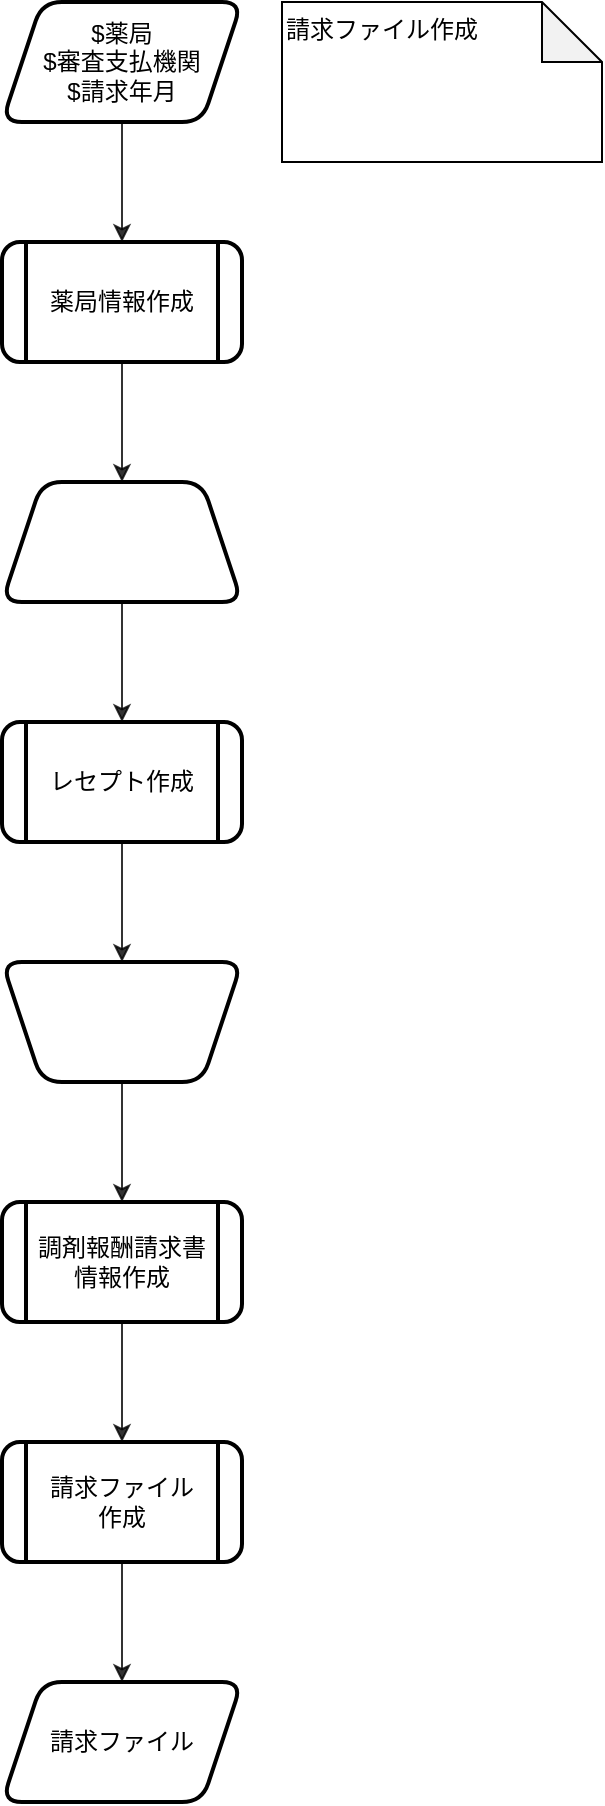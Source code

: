 <mxfile>
    <diagram id="Bw7fBSQwyuvwX_eZTn5h" name="2022-07-11">
        <mxGraphModel dx="8844" dy="6940" grid="1" gridSize="10" guides="1" tooltips="1" connect="1" arrows="1" fold="1" page="1" pageScale="1" pageWidth="827" pageHeight="1169" math="0" shadow="0">
            <root>
                <mxCell id="0"/>
                <mxCell id="1" parent="0"/>
                <mxCell id="424" value="" style="edgeStyle=none;html=1;strokeColor=default;opacity=80;" edge="1" parent="1" source="418" target="423">
                    <mxGeometry relative="1" as="geometry"/>
                </mxCell>
                <mxCell id="418" value="&lt;span style=&quot;text-align: left&quot;&gt;$薬局&lt;/span&gt;&lt;br&gt;$審査支払機関&lt;br&gt;&lt;span style=&quot;text-align: left&quot;&gt;$請求年月&lt;br&gt;&lt;/span&gt;" style="shape=parallelogram;perimeter=parallelogramPerimeter;whiteSpace=wrap;html=1;fixedSize=1;strokeWidth=2;shadow=0;sketch=0;rounded=1;" vertex="1" parent="1">
                    <mxGeometry x="-1300" y="350" width="120" height="60" as="geometry"/>
                </mxCell>
                <mxCell id="422" value="&lt;div style=&quot;&quot;&gt;&lt;span&gt;請求ファイル作成&lt;br&gt;&lt;br&gt;&lt;/span&gt;&lt;/div&gt;" style="shape=note;whiteSpace=wrap;html=1;backgroundOutline=1;darkOpacity=0.05;align=left;verticalAlign=top;" vertex="1" parent="1">
                    <mxGeometry x="-1160" y="350" width="160" height="80" as="geometry"/>
                </mxCell>
                <mxCell id="426" value="" style="edgeStyle=none;html=1;strokeColor=default;opacity=80;" edge="1" parent="1" source="423" target="425">
                    <mxGeometry relative="1" as="geometry"/>
                </mxCell>
                <mxCell id="423" value="薬局情報作成" style="shape=process;whiteSpace=wrap;html=1;backgroundOutline=1;strokeWidth=2;shadow=0;sketch=0;rounded=1;" vertex="1" parent="1">
                    <mxGeometry x="-1300" y="470" width="120" height="60" as="geometry"/>
                </mxCell>
                <mxCell id="428" value="" style="edgeStyle=none;html=1;strokeColor=default;opacity=80;" edge="1" parent="1" source="425" target="427">
                    <mxGeometry relative="1" as="geometry"/>
                </mxCell>
                <mxCell id="425" value="" style="shape=trapezoid;perimeter=trapezoidPerimeter;whiteSpace=wrap;html=1;fixedSize=1;strokeWidth=2;shadow=0;sketch=0;rounded=1;" vertex="1" parent="1">
                    <mxGeometry x="-1300" y="590" width="120" height="60" as="geometry"/>
                </mxCell>
                <mxCell id="430" value="" style="edgeStyle=none;html=1;strokeColor=default;opacity=80;" edge="1" parent="1" source="427" target="429">
                    <mxGeometry relative="1" as="geometry"/>
                </mxCell>
                <mxCell id="427" value="レセプト作成" style="shape=process;whiteSpace=wrap;html=1;backgroundOutline=1;strokeWidth=2;shadow=0;sketch=0;rounded=1;" vertex="1" parent="1">
                    <mxGeometry x="-1300" y="710" width="120" height="60" as="geometry"/>
                </mxCell>
                <mxCell id="434" value="" style="edgeStyle=none;html=1;strokeColor=default;opacity=80;" edge="1" parent="1" source="429" target="433">
                    <mxGeometry relative="1" as="geometry"/>
                </mxCell>
                <mxCell id="429" value="" style="shape=trapezoid;perimeter=trapezoidPerimeter;whiteSpace=wrap;html=1;fixedSize=1;strokeWidth=2;shadow=0;sketch=0;rounded=1;direction=west;" vertex="1" parent="1">
                    <mxGeometry x="-1300" y="830" width="120" height="60" as="geometry"/>
                </mxCell>
                <mxCell id="438" value="" style="edgeStyle=none;html=1;strokeColor=default;opacity=80;" edge="1" parent="1" source="433" target="437">
                    <mxGeometry relative="1" as="geometry"/>
                </mxCell>
                <mxCell id="433" value="調剤報酬請求書&lt;br&gt;情報作成" style="shape=process;whiteSpace=wrap;html=1;backgroundOutline=1;strokeWidth=2;shadow=0;sketch=0;rounded=1;" vertex="1" parent="1">
                    <mxGeometry x="-1300" y="950" width="120" height="60" as="geometry"/>
                </mxCell>
                <mxCell id="440" value="" style="edgeStyle=none;html=1;strokeColor=default;opacity=80;" edge="1" parent="1" source="437" target="439">
                    <mxGeometry relative="1" as="geometry"/>
                </mxCell>
                <mxCell id="437" value="請求ファイル&lt;br&gt;作成" style="shape=process;whiteSpace=wrap;html=1;backgroundOutline=1;strokeWidth=2;shadow=0;sketch=0;rounded=1;" vertex="1" parent="1">
                    <mxGeometry x="-1300" y="1070" width="120" height="60" as="geometry"/>
                </mxCell>
                <mxCell id="439" value="請求ファイル" style="shape=parallelogram;perimeter=parallelogramPerimeter;whiteSpace=wrap;html=1;fixedSize=1;strokeWidth=2;shadow=0;sketch=0;rounded=1;" vertex="1" parent="1">
                    <mxGeometry x="-1300" y="1190" width="120" height="60" as="geometry"/>
                </mxCell>
            </root>
        </mxGraphModel>
    </diagram>
</mxfile>